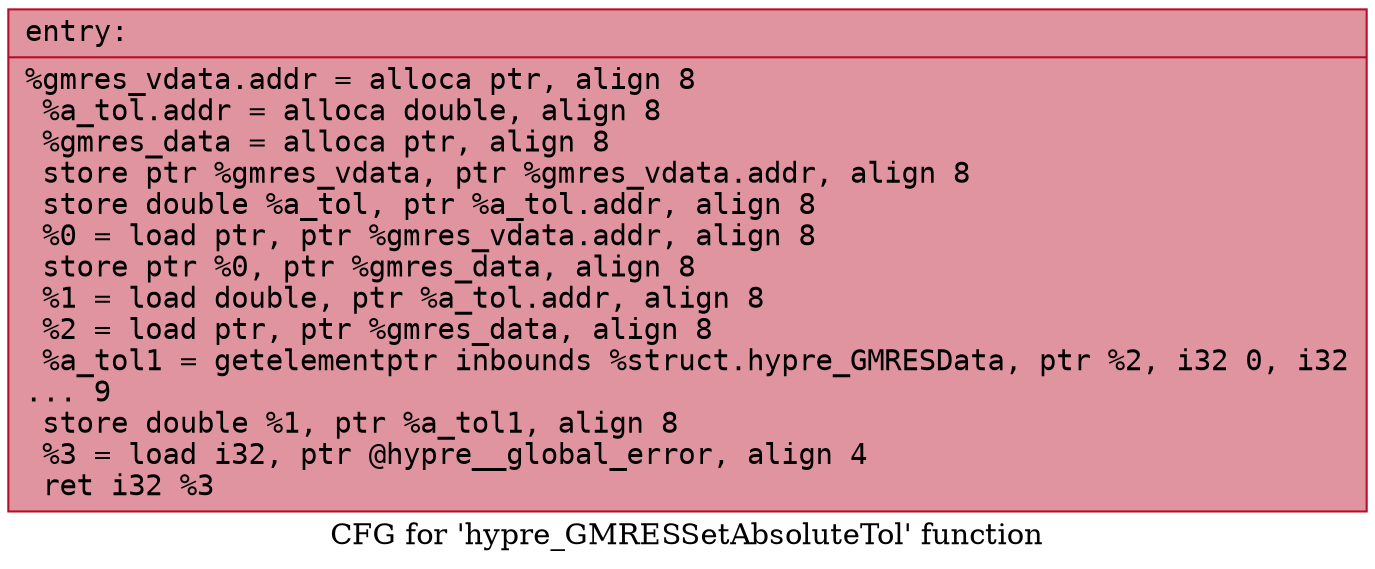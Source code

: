digraph "CFG for 'hypre_GMRESSetAbsoluteTol' function" {
	label="CFG for 'hypre_GMRESSetAbsoluteTol' function";

	Node0x56458ac15a30 [shape=record,color="#b70d28ff", style=filled, fillcolor="#b70d2870" fontname="Courier",label="{entry:\l|  %gmres_vdata.addr = alloca ptr, align 8\l  %a_tol.addr = alloca double, align 8\l  %gmres_data = alloca ptr, align 8\l  store ptr %gmres_vdata, ptr %gmres_vdata.addr, align 8\l  store double %a_tol, ptr %a_tol.addr, align 8\l  %0 = load ptr, ptr %gmres_vdata.addr, align 8\l  store ptr %0, ptr %gmres_data, align 8\l  %1 = load double, ptr %a_tol.addr, align 8\l  %2 = load ptr, ptr %gmres_data, align 8\l  %a_tol1 = getelementptr inbounds %struct.hypre_GMRESData, ptr %2, i32 0, i32\l... 9\l  store double %1, ptr %a_tol1, align 8\l  %3 = load i32, ptr @hypre__global_error, align 4\l  ret i32 %3\l}"];
}
